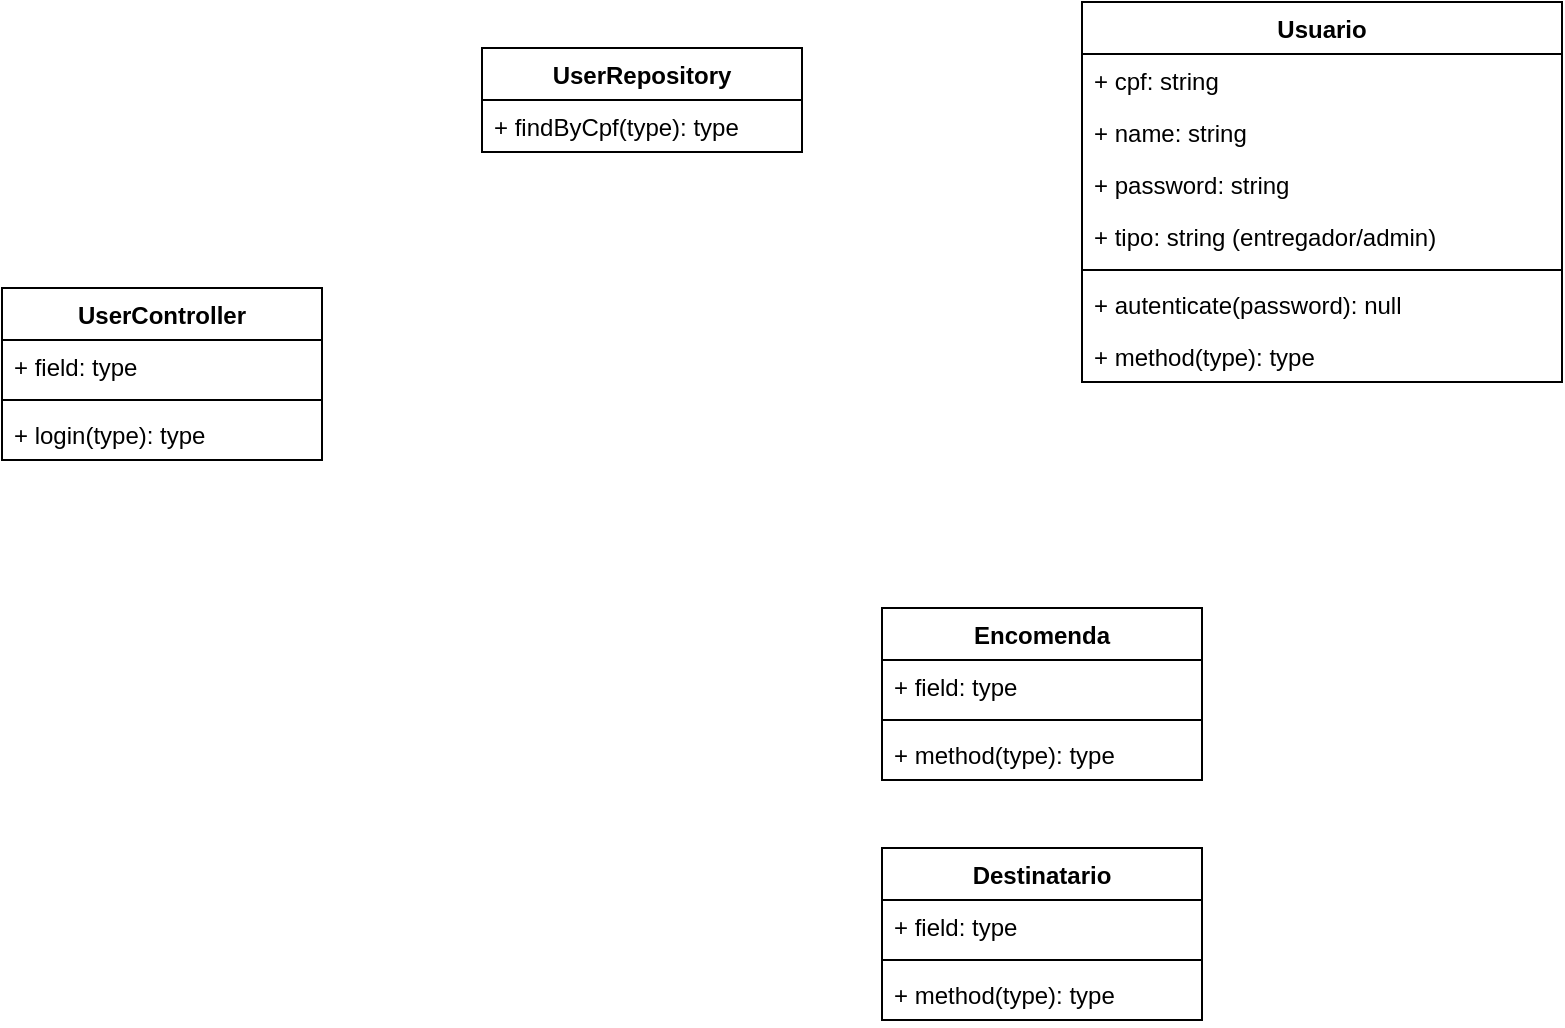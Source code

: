 <mxfile version="23.1.5" type="device">
  <diagram name="Page-1" id="lNsiJCCAaA226CvTsAWm">
    <mxGraphModel dx="1026" dy="674" grid="1" gridSize="10" guides="1" tooltips="1" connect="1" arrows="1" fold="1" page="1" pageScale="1" pageWidth="850" pageHeight="1100" math="0" shadow="0">
      <root>
        <mxCell id="0" />
        <mxCell id="1" parent="0" />
        <mxCell id="G8c0f3QUs7IvmuVCJ4Qw-1" value="UserController" style="swimlane;fontStyle=1;align=center;verticalAlign=top;childLayout=stackLayout;horizontal=1;startSize=26;horizontalStack=0;resizeParent=1;resizeParentMax=0;resizeLast=0;collapsible=1;marginBottom=0;whiteSpace=wrap;html=1;" vertex="1" parent="1">
          <mxGeometry x="320" y="160" width="160" height="86" as="geometry" />
        </mxCell>
        <mxCell id="G8c0f3QUs7IvmuVCJ4Qw-2" value="+ field: type" style="text;strokeColor=none;fillColor=none;align=left;verticalAlign=top;spacingLeft=4;spacingRight=4;overflow=hidden;rotatable=0;points=[[0,0.5],[1,0.5]];portConstraint=eastwest;whiteSpace=wrap;html=1;" vertex="1" parent="G8c0f3QUs7IvmuVCJ4Qw-1">
          <mxGeometry y="26" width="160" height="26" as="geometry" />
        </mxCell>
        <mxCell id="G8c0f3QUs7IvmuVCJ4Qw-3" value="" style="line;strokeWidth=1;fillColor=none;align=left;verticalAlign=middle;spacingTop=-1;spacingLeft=3;spacingRight=3;rotatable=0;labelPosition=right;points=[];portConstraint=eastwest;strokeColor=inherit;" vertex="1" parent="G8c0f3QUs7IvmuVCJ4Qw-1">
          <mxGeometry y="52" width="160" height="8" as="geometry" />
        </mxCell>
        <mxCell id="G8c0f3QUs7IvmuVCJ4Qw-4" value="+ login(type): type" style="text;strokeColor=none;fillColor=none;align=left;verticalAlign=top;spacingLeft=4;spacingRight=4;overflow=hidden;rotatable=0;points=[[0,0.5],[1,0.5]];portConstraint=eastwest;whiteSpace=wrap;html=1;" vertex="1" parent="G8c0f3QUs7IvmuVCJ4Qw-1">
          <mxGeometry y="60" width="160" height="26" as="geometry" />
        </mxCell>
        <mxCell id="G8c0f3QUs7IvmuVCJ4Qw-13" value="Encomenda" style="swimlane;fontStyle=1;align=center;verticalAlign=top;childLayout=stackLayout;horizontal=1;startSize=26;horizontalStack=0;resizeParent=1;resizeParentMax=0;resizeLast=0;collapsible=1;marginBottom=0;whiteSpace=wrap;html=1;" vertex="1" parent="1">
          <mxGeometry x="760" y="320" width="160" height="86" as="geometry" />
        </mxCell>
        <mxCell id="G8c0f3QUs7IvmuVCJ4Qw-14" value="+ field: type" style="text;strokeColor=none;fillColor=none;align=left;verticalAlign=top;spacingLeft=4;spacingRight=4;overflow=hidden;rotatable=0;points=[[0,0.5],[1,0.5]];portConstraint=eastwest;whiteSpace=wrap;html=1;" vertex="1" parent="G8c0f3QUs7IvmuVCJ4Qw-13">
          <mxGeometry y="26" width="160" height="26" as="geometry" />
        </mxCell>
        <mxCell id="G8c0f3QUs7IvmuVCJ4Qw-15" value="" style="line;strokeWidth=1;fillColor=none;align=left;verticalAlign=middle;spacingTop=-1;spacingLeft=3;spacingRight=3;rotatable=0;labelPosition=right;points=[];portConstraint=eastwest;strokeColor=inherit;" vertex="1" parent="G8c0f3QUs7IvmuVCJ4Qw-13">
          <mxGeometry y="52" width="160" height="8" as="geometry" />
        </mxCell>
        <mxCell id="G8c0f3QUs7IvmuVCJ4Qw-16" value="+ method(type): type" style="text;strokeColor=none;fillColor=none;align=left;verticalAlign=top;spacingLeft=4;spacingRight=4;overflow=hidden;rotatable=0;points=[[0,0.5],[1,0.5]];portConstraint=eastwest;whiteSpace=wrap;html=1;" vertex="1" parent="G8c0f3QUs7IvmuVCJ4Qw-13">
          <mxGeometry y="60" width="160" height="26" as="geometry" />
        </mxCell>
        <mxCell id="G8c0f3QUs7IvmuVCJ4Qw-17" value="Destinatario" style="swimlane;fontStyle=1;align=center;verticalAlign=top;childLayout=stackLayout;horizontal=1;startSize=26;horizontalStack=0;resizeParent=1;resizeParentMax=0;resizeLast=0;collapsible=1;marginBottom=0;whiteSpace=wrap;html=1;" vertex="1" parent="1">
          <mxGeometry x="760" y="440" width="160" height="86" as="geometry" />
        </mxCell>
        <mxCell id="G8c0f3QUs7IvmuVCJ4Qw-18" value="+ field: type" style="text;strokeColor=none;fillColor=none;align=left;verticalAlign=top;spacingLeft=4;spacingRight=4;overflow=hidden;rotatable=0;points=[[0,0.5],[1,0.5]];portConstraint=eastwest;whiteSpace=wrap;html=1;" vertex="1" parent="G8c0f3QUs7IvmuVCJ4Qw-17">
          <mxGeometry y="26" width="160" height="26" as="geometry" />
        </mxCell>
        <mxCell id="G8c0f3QUs7IvmuVCJ4Qw-19" value="" style="line;strokeWidth=1;fillColor=none;align=left;verticalAlign=middle;spacingTop=-1;spacingLeft=3;spacingRight=3;rotatable=0;labelPosition=right;points=[];portConstraint=eastwest;strokeColor=inherit;" vertex="1" parent="G8c0f3QUs7IvmuVCJ4Qw-17">
          <mxGeometry y="52" width="160" height="8" as="geometry" />
        </mxCell>
        <mxCell id="G8c0f3QUs7IvmuVCJ4Qw-20" value="+ method(type): type" style="text;strokeColor=none;fillColor=none;align=left;verticalAlign=top;spacingLeft=4;spacingRight=4;overflow=hidden;rotatable=0;points=[[0,0.5],[1,0.5]];portConstraint=eastwest;whiteSpace=wrap;html=1;" vertex="1" parent="G8c0f3QUs7IvmuVCJ4Qw-17">
          <mxGeometry y="60" width="160" height="26" as="geometry" />
        </mxCell>
        <mxCell id="G8c0f3QUs7IvmuVCJ4Qw-26" value="Usuario" style="swimlane;fontStyle=1;align=center;verticalAlign=top;childLayout=stackLayout;horizontal=1;startSize=26;horizontalStack=0;resizeParent=1;resizeParentMax=0;resizeLast=0;collapsible=1;marginBottom=0;whiteSpace=wrap;html=1;" vertex="1" parent="1">
          <mxGeometry x="860" y="17" width="240" height="190" as="geometry" />
        </mxCell>
        <mxCell id="G8c0f3QUs7IvmuVCJ4Qw-37" value="+ cpf: string" style="text;strokeColor=none;fillColor=none;align=left;verticalAlign=top;spacingLeft=4;spacingRight=4;overflow=hidden;rotatable=0;points=[[0,0.5],[1,0.5]];portConstraint=eastwest;whiteSpace=wrap;html=1;" vertex="1" parent="G8c0f3QUs7IvmuVCJ4Qw-26">
          <mxGeometry y="26" width="240" height="26" as="geometry" />
        </mxCell>
        <mxCell id="G8c0f3QUs7IvmuVCJ4Qw-27" value="+ name: string" style="text;strokeColor=none;fillColor=none;align=left;verticalAlign=top;spacingLeft=4;spacingRight=4;overflow=hidden;rotatable=0;points=[[0,0.5],[1,0.5]];portConstraint=eastwest;whiteSpace=wrap;html=1;" vertex="1" parent="G8c0f3QUs7IvmuVCJ4Qw-26">
          <mxGeometry y="52" width="240" height="26" as="geometry" />
        </mxCell>
        <mxCell id="G8c0f3QUs7IvmuVCJ4Qw-34" value="+ password: string" style="text;strokeColor=none;fillColor=none;align=left;verticalAlign=top;spacingLeft=4;spacingRight=4;overflow=hidden;rotatable=0;points=[[0,0.5],[1,0.5]];portConstraint=eastwest;whiteSpace=wrap;html=1;" vertex="1" parent="G8c0f3QUs7IvmuVCJ4Qw-26">
          <mxGeometry y="78" width="240" height="26" as="geometry" />
        </mxCell>
        <mxCell id="G8c0f3QUs7IvmuVCJ4Qw-39" value="+ tipo: string (entregador/admin)" style="text;strokeColor=none;fillColor=none;align=left;verticalAlign=top;spacingLeft=4;spacingRight=4;overflow=hidden;rotatable=0;points=[[0,0.5],[1,0.5]];portConstraint=eastwest;whiteSpace=wrap;html=1;" vertex="1" parent="G8c0f3QUs7IvmuVCJ4Qw-26">
          <mxGeometry y="104" width="240" height="26" as="geometry" />
        </mxCell>
        <mxCell id="G8c0f3QUs7IvmuVCJ4Qw-28" value="" style="line;strokeWidth=1;fillColor=none;align=left;verticalAlign=middle;spacingTop=-1;spacingLeft=3;spacingRight=3;rotatable=0;labelPosition=right;points=[];portConstraint=eastwest;strokeColor=inherit;" vertex="1" parent="G8c0f3QUs7IvmuVCJ4Qw-26">
          <mxGeometry y="130" width="240" height="8" as="geometry" />
        </mxCell>
        <mxCell id="G8c0f3QUs7IvmuVCJ4Qw-36" value="+ autenticate(password): null" style="text;strokeColor=none;fillColor=none;align=left;verticalAlign=top;spacingLeft=4;spacingRight=4;overflow=hidden;rotatable=0;points=[[0,0.5],[1,0.5]];portConstraint=eastwest;whiteSpace=wrap;html=1;" vertex="1" parent="G8c0f3QUs7IvmuVCJ4Qw-26">
          <mxGeometry y="138" width="240" height="26" as="geometry" />
        </mxCell>
        <mxCell id="G8c0f3QUs7IvmuVCJ4Qw-29" value="+ method(type): type" style="text;strokeColor=none;fillColor=none;align=left;verticalAlign=top;spacingLeft=4;spacingRight=4;overflow=hidden;rotatable=0;points=[[0,0.5],[1,0.5]];portConstraint=eastwest;whiteSpace=wrap;html=1;" vertex="1" parent="G8c0f3QUs7IvmuVCJ4Qw-26">
          <mxGeometry y="164" width="240" height="26" as="geometry" />
        </mxCell>
        <mxCell id="G8c0f3QUs7IvmuVCJ4Qw-42" value="UserRepository" style="swimlane;fontStyle=1;align=center;verticalAlign=top;childLayout=stackLayout;horizontal=1;startSize=26;horizontalStack=0;resizeParent=1;resizeParentMax=0;resizeLast=0;collapsible=1;marginBottom=0;whiteSpace=wrap;html=1;" vertex="1" parent="1">
          <mxGeometry x="560" y="40" width="160" height="52" as="geometry" />
        </mxCell>
        <mxCell id="G8c0f3QUs7IvmuVCJ4Qw-45" value="+ findByCpf(type): type" style="text;strokeColor=none;fillColor=none;align=left;verticalAlign=top;spacingLeft=4;spacingRight=4;overflow=hidden;rotatable=0;points=[[0,0.5],[1,0.5]];portConstraint=eastwest;whiteSpace=wrap;html=1;" vertex="1" parent="G8c0f3QUs7IvmuVCJ4Qw-42">
          <mxGeometry y="26" width="160" height="26" as="geometry" />
        </mxCell>
      </root>
    </mxGraphModel>
  </diagram>
</mxfile>
